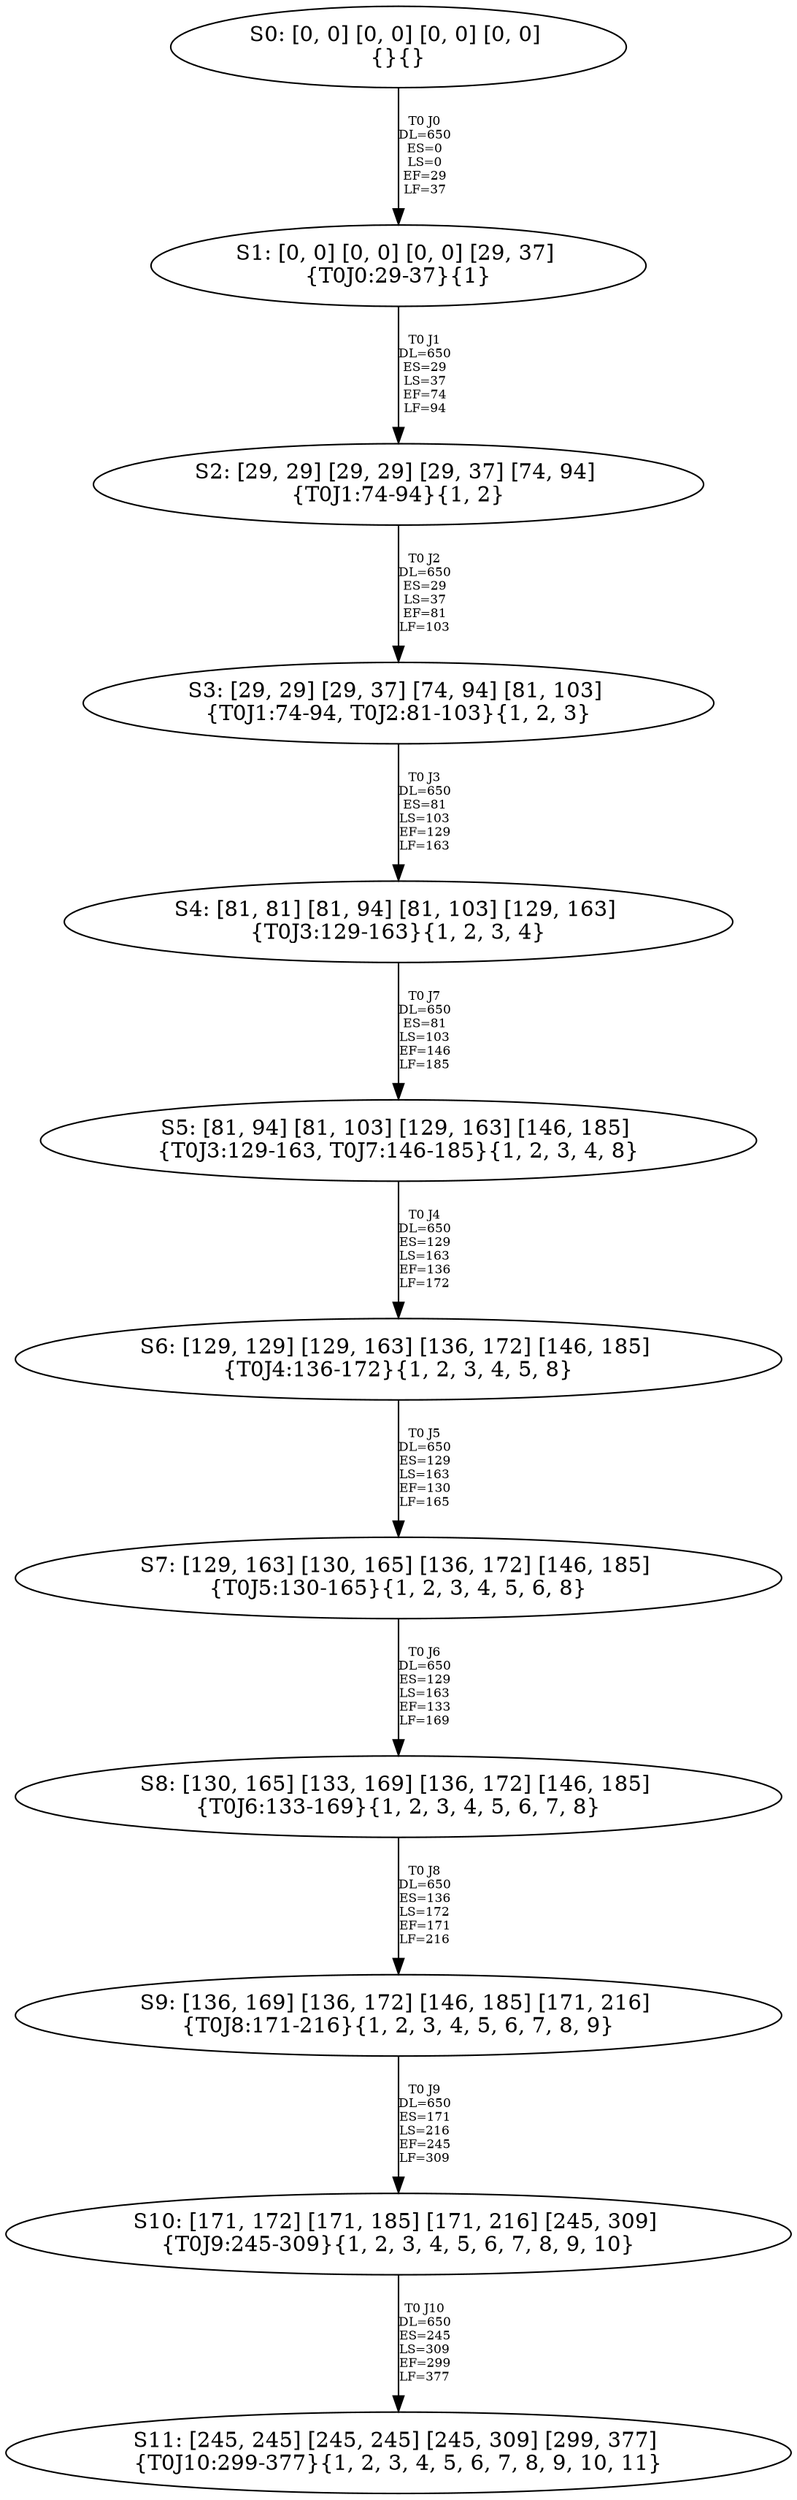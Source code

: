 digraph {
	S0[label="S0: [0, 0] [0, 0] [0, 0] [0, 0] \n{}{}"];
	S1[label="S1: [0, 0] [0, 0] [0, 0] [29, 37] \n{T0J0:29-37}{1}"];
	S2[label="S2: [29, 29] [29, 29] [29, 37] [74, 94] \n{T0J1:74-94}{1, 2}"];
	S3[label="S3: [29, 29] [29, 37] [74, 94] [81, 103] \n{T0J1:74-94, T0J2:81-103}{1, 2, 3}"];
	S4[label="S4: [81, 81] [81, 94] [81, 103] [129, 163] \n{T0J3:129-163}{1, 2, 3, 4}"];
	S5[label="S5: [81, 94] [81, 103] [129, 163] [146, 185] \n{T0J3:129-163, T0J7:146-185}{1, 2, 3, 4, 8}"];
	S6[label="S6: [129, 129] [129, 163] [136, 172] [146, 185] \n{T0J4:136-172}{1, 2, 3, 4, 5, 8}"];
	S7[label="S7: [129, 163] [130, 165] [136, 172] [146, 185] \n{T0J5:130-165}{1, 2, 3, 4, 5, 6, 8}"];
	S8[label="S8: [130, 165] [133, 169] [136, 172] [146, 185] \n{T0J6:133-169}{1, 2, 3, 4, 5, 6, 7, 8}"];
	S9[label="S9: [136, 169] [136, 172] [146, 185] [171, 216] \n{T0J8:171-216}{1, 2, 3, 4, 5, 6, 7, 8, 9}"];
	S10[label="S10: [171, 172] [171, 185] [171, 216] [245, 309] \n{T0J9:245-309}{1, 2, 3, 4, 5, 6, 7, 8, 9, 10}"];
	S11[label="S11: [245, 245] [245, 245] [245, 309] [299, 377] \n{T0J10:299-377}{1, 2, 3, 4, 5, 6, 7, 8, 9, 10, 11}"];
	S0 -> S1[label="T0 J0\nDL=650\nES=0\nLS=0\nEF=29\nLF=37",fontsize=8];
	S1 -> S2[label="T0 J1\nDL=650\nES=29\nLS=37\nEF=74\nLF=94",fontsize=8];
	S2 -> S3[label="T0 J2\nDL=650\nES=29\nLS=37\nEF=81\nLF=103",fontsize=8];
	S3 -> S4[label="T0 J3\nDL=650\nES=81\nLS=103\nEF=129\nLF=163",fontsize=8];
	S4 -> S5[label="T0 J7\nDL=650\nES=81\nLS=103\nEF=146\nLF=185",fontsize=8];
	S5 -> S6[label="T0 J4\nDL=650\nES=129\nLS=163\nEF=136\nLF=172",fontsize=8];
	S6 -> S7[label="T0 J5\nDL=650\nES=129\nLS=163\nEF=130\nLF=165",fontsize=8];
	S7 -> S8[label="T0 J6\nDL=650\nES=129\nLS=163\nEF=133\nLF=169",fontsize=8];
	S8 -> S9[label="T0 J8\nDL=650\nES=136\nLS=172\nEF=171\nLF=216",fontsize=8];
	S9 -> S10[label="T0 J9\nDL=650\nES=171\nLS=216\nEF=245\nLF=309",fontsize=8];
	S10 -> S11[label="T0 J10\nDL=650\nES=245\nLS=309\nEF=299\nLF=377",fontsize=8];
}
